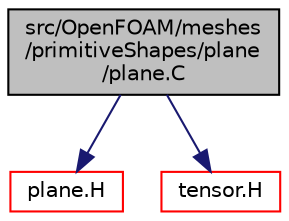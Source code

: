 digraph "src/OpenFOAM/meshes/primitiveShapes/plane/plane.C"
{
  bgcolor="transparent";
  edge [fontname="Helvetica",fontsize="10",labelfontname="Helvetica",labelfontsize="10"];
  node [fontname="Helvetica",fontsize="10",shape=record];
  Node0 [label="src/OpenFOAM/meshes\l/primitiveShapes/plane\l/plane.C",height=0.2,width=0.4,color="black", fillcolor="grey75", style="filled", fontcolor="black"];
  Node0 -> Node1 [color="midnightblue",fontsize="10",style="solid",fontname="Helvetica"];
  Node1 [label="plane.H",height=0.2,width=0.4,color="red",URL="$a12824.html"];
  Node0 -> Node118 [color="midnightblue",fontsize="10",style="solid",fontname="Helvetica"];
  Node118 [label="tensor.H",height=0.2,width=0.4,color="red",URL="$a13613.html"];
}
